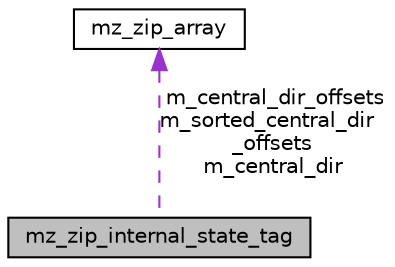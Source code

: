 digraph "mz_zip_internal_state_tag"
{
 // LATEX_PDF_SIZE
  edge [fontname="Helvetica",fontsize="10",labelfontname="Helvetica",labelfontsize="10"];
  node [fontname="Helvetica",fontsize="10",shape=record];
  Node1 [label="mz_zip_internal_state_tag",height=0.2,width=0.4,color="black", fillcolor="grey75", style="filled", fontcolor="black",tooltip=" "];
  Node2 -> Node1 [dir="back",color="darkorchid3",fontsize="10",style="dashed",label=" m_central_dir_offsets\nm_sorted_central_dir\l_offsets\nm_central_dir" ,fontname="Helvetica"];
  Node2 [label="mz_zip_array",height=0.2,width=0.4,color="black", fillcolor="white", style="filled",URL="$structmz__zip__array.html",tooltip=" "];
}
